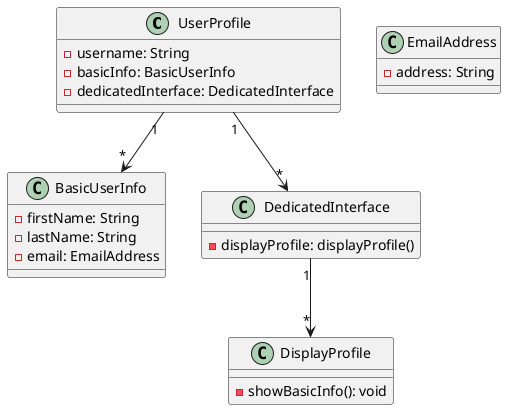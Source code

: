 @startuml

   class UserProfile {
       - username: String
       - basicInfo: BasicUserInfo
       - dedicatedInterface: DedicatedInterface
   }

   class BasicUserInfo {
       - firstName: String
       - lastName: String
       - email: EmailAddress
   }

   class DedicatedInterface {
       - displayProfile: displayProfile()
   }

   class DisplayProfile {
       - showBasicInfo(): void
   }

   class EmailAddress {
       - address: String
   }

   UserProfile "1" --> "*" BasicUserInfo
   UserProfile "1" --> "*" DedicatedInterface
   DedicatedInterface "1" --> "*" DisplayProfile
   @enduml